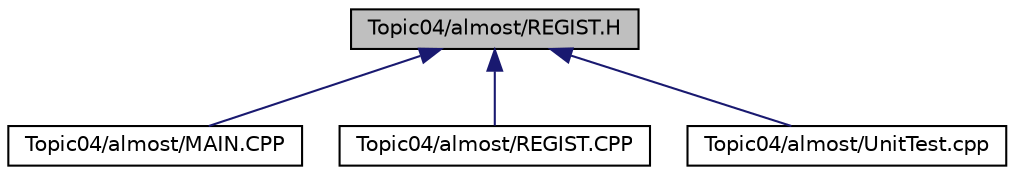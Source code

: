digraph "Topic04/almost/REGIST.H"
{
  edge [fontname="Helvetica",fontsize="10",labelfontname="Helvetica",labelfontsize="10"];
  node [fontname="Helvetica",fontsize="10",shape=record];
  Node7 [label="Topic04/almost/REGIST.H",height=0.2,width=0.4,color="black", fillcolor="grey75", style="filled", fontcolor="black"];
  Node7 -> Node8 [dir="back",color="midnightblue",fontsize="10",style="solid",fontname="Helvetica"];
  Node8 [label="Topic04/almost/MAIN.CPP",height=0.2,width=0.4,color="black", fillcolor="white", style="filled",URL="$_topic04_2almost_2main_8cpp.html"];
  Node7 -> Node9 [dir="back",color="midnightblue",fontsize="10",style="solid",fontname="Helvetica"];
  Node9 [label="Topic04/almost/REGIST.CPP",height=0.2,width=0.4,color="black", fillcolor="white", style="filled",URL="$_topic04_2almost_2_r_e_g_i_s_t_8_c_p_p.html"];
  Node7 -> Node10 [dir="back",color="midnightblue",fontsize="10",style="solid",fontname="Helvetica"];
  Node10 [label="Topic04/almost/UnitTest.cpp",height=0.2,width=0.4,color="black", fillcolor="white", style="filled",URL="$almost_2_unit_test_8cpp.html"];
}
